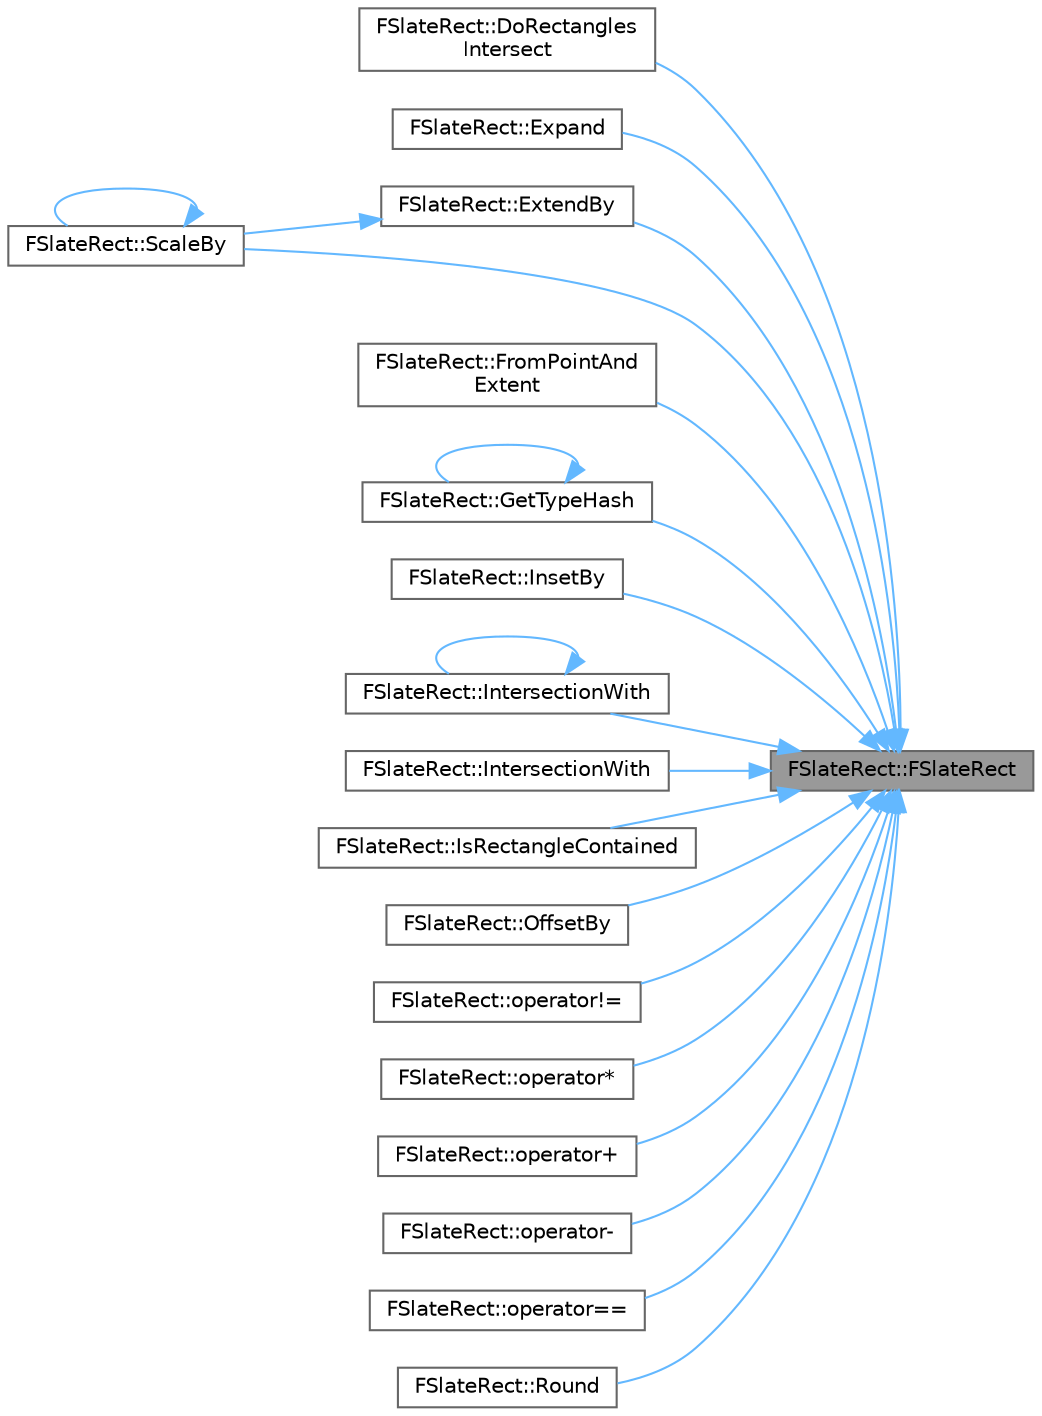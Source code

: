 digraph "FSlateRect::FSlateRect"
{
 // INTERACTIVE_SVG=YES
 // LATEX_PDF_SIZE
  bgcolor="transparent";
  edge [fontname=Helvetica,fontsize=10,labelfontname=Helvetica,labelfontsize=10];
  node [fontname=Helvetica,fontsize=10,shape=box,height=0.2,width=0.4];
  rankdir="RL";
  Node1 [id="Node000001",label="FSlateRect::FSlateRect",height=0.2,width=0.4,color="gray40", fillcolor="grey60", style="filled", fontcolor="black",tooltip=" "];
  Node1 -> Node2 [id="edge1_Node000001_Node000002",dir="back",color="steelblue1",style="solid",tooltip=" "];
  Node2 [id="Node000002",label="FSlateRect::DoRectangles\lIntersect",height=0.2,width=0.4,color="grey40", fillcolor="white", style="filled",URL="$db/d16/classFSlateRect.html#a642612118e86ac2d07f26a1c8d05a33e",tooltip="Do rectangles A and B intersect?"];
  Node1 -> Node3 [id="edge2_Node000001_Node000003",dir="back",color="steelblue1",style="solid",tooltip=" "];
  Node3 [id="Node000003",label="FSlateRect::Expand",height=0.2,width=0.4,color="grey40", fillcolor="white", style="filled",URL="$db/d16/classFSlateRect.html#a949df96c1a7de68186248137c3e531eb",tooltip="Returns the rect that encompasses both rectangles."];
  Node1 -> Node4 [id="edge3_Node000001_Node000004",dir="back",color="steelblue1",style="solid",tooltip=" "];
  Node4 [id="Node000004",label="FSlateRect::ExtendBy",height=0.2,width=0.4,color="grey40", fillcolor="white", style="filled",URL="$db/d16/classFSlateRect.html#a22107525c05d72eb1031ee64f61eb260",tooltip="Return a rectangle that is extended on each side by the amount specified in each margin."];
  Node4 -> Node5 [id="edge4_Node000004_Node000005",dir="back",color="steelblue1",style="solid",tooltip=" "];
  Node5 [id="Node000005",label="FSlateRect::ScaleBy",height=0.2,width=0.4,color="grey40", fillcolor="white", style="filled",URL="$db/d16/classFSlateRect.html#adcff7dfe0a463d38f37b4b6a225c9f00",tooltip="Return a rectangle that is scaled by the amount specified."];
  Node5 -> Node5 [id="edge5_Node000005_Node000005",dir="back",color="steelblue1",style="solid",tooltip=" "];
  Node1 -> Node6 [id="edge6_Node000001_Node000006",dir="back",color="steelblue1",style="solid",tooltip=" "];
  Node6 [id="Node000006",label="FSlateRect::FromPointAnd\lExtent",height=0.2,width=0.4,color="grey40", fillcolor="white", style="filled",URL="$db/d16/classFSlateRect.html#a87dbd4619dee9e6aa60cd0d37bcdb21e",tooltip="Creates a rect from a top left point and extent."];
  Node1 -> Node7 [id="edge7_Node000001_Node000007",dir="back",color="steelblue1",style="solid",tooltip=" "];
  Node7 [id="Node000007",label="FSlateRect::GetTypeHash",height=0.2,width=0.4,color="grey40", fillcolor="white", style="filled",URL="$db/d16/classFSlateRect.html#aed9bb9228818345fbdf72f76f954cd62",tooltip=" "];
  Node7 -> Node7 [id="edge8_Node000007_Node000007",dir="back",color="steelblue1",style="solid",tooltip=" "];
  Node1 -> Node8 [id="edge9_Node000001_Node000008",dir="back",color="steelblue1",style="solid",tooltip=" "];
  Node8 [id="Node000008",label="FSlateRect::InsetBy",height=0.2,width=0.4,color="grey40", fillcolor="white", style="filled",URL="$db/d16/classFSlateRect.html#a7fb98957af63df6683b7e100e6cad71f",tooltip="Return a rectangle that is contracted on each side by the amount specified in each margin."];
  Node1 -> Node9 [id="edge10_Node000001_Node000009",dir="back",color="steelblue1",style="solid",tooltip=" "];
  Node9 [id="Node000009",label="FSlateRect::IntersectionWith",height=0.2,width=0.4,color="grey40", fillcolor="white", style="filled",URL="$db/d16/classFSlateRect.html#ad9b47a5c950b0ee8c347875d1c323e84",tooltip="Returns the rectangle that is the intersection of this rectangle and Other."];
  Node9 -> Node9 [id="edge11_Node000009_Node000009",dir="back",color="steelblue1",style="solid",tooltip=" "];
  Node1 -> Node10 [id="edge12_Node000001_Node000010",dir="back",color="steelblue1",style="solid",tooltip=" "];
  Node10 [id="Node000010",label="FSlateRect::IntersectionWith",height=0.2,width=0.4,color="grey40", fillcolor="white", style="filled",URL="$db/d16/classFSlateRect.html#a694a651364eb0848eac51522b714a6d0",tooltip="Returns the rectangle that is the intersection of this rectangle and Other, as well as if they were o..."];
  Node1 -> Node11 [id="edge13_Node000001_Node000011",dir="back",color="steelblue1",style="solid",tooltip=" "];
  Node11 [id="Node000011",label="FSlateRect::IsRectangleContained",height=0.2,width=0.4,color="grey40", fillcolor="white", style="filled",URL="$db/d16/classFSlateRect.html#ac7d45f8c798a3603fa55c66da14e117f",tooltip="Is rectangle B contained within rectangle A?"];
  Node1 -> Node12 [id="edge14_Node000001_Node000012",dir="back",color="steelblue1",style="solid",tooltip=" "];
  Node12 [id="Node000012",label="FSlateRect::OffsetBy",height=0.2,width=0.4,color="grey40", fillcolor="white", style="filled",URL="$db/d16/classFSlateRect.html#ac154699d19710394355e356f21f2c6ba",tooltip="Return a rectangle that is offset by the amount specified ."];
  Node1 -> Node13 [id="edge15_Node000001_Node000013",dir="back",color="steelblue1",style="solid",tooltip=" "];
  Node13 [id="Node000013",label="FSlateRect::operator!=",height=0.2,width=0.4,color="grey40", fillcolor="white", style="filled",URL="$db/d16/classFSlateRect.html#af180728dfbfb63f5d60cd7699a83346f",tooltip=" "];
  Node1 -> Node14 [id="edge16_Node000001_Node000014",dir="back",color="steelblue1",style="solid",tooltip=" "];
  Node14 [id="Node000014",label="FSlateRect::operator*",height=0.2,width=0.4,color="grey40", fillcolor="white", style="filled",URL="$db/d16/classFSlateRect.html#ac29c4283077c0f6a75ef61f9fa59a1c6",tooltip=" "];
  Node1 -> Node15 [id="edge17_Node000001_Node000015",dir="back",color="steelblue1",style="solid",tooltip=" "];
  Node15 [id="Node000015",label="FSlateRect::operator+",height=0.2,width=0.4,color="grey40", fillcolor="white", style="filled",URL="$db/d16/classFSlateRect.html#a8079f3c006b69324c6cb6c86cd0649e9",tooltip=" "];
  Node1 -> Node16 [id="edge18_Node000001_Node000016",dir="back",color="steelblue1",style="solid",tooltip=" "];
  Node16 [id="Node000016",label="FSlateRect::operator-",height=0.2,width=0.4,color="grey40", fillcolor="white", style="filled",URL="$db/d16/classFSlateRect.html#a81e0985bc40edb49cc0534a064cf93da",tooltip=" "];
  Node1 -> Node17 [id="edge19_Node000001_Node000017",dir="back",color="steelblue1",style="solid",tooltip=" "];
  Node17 [id="Node000017",label="FSlateRect::operator==",height=0.2,width=0.4,color="grey40", fillcolor="white", style="filled",URL="$db/d16/classFSlateRect.html#a1ac5bc24e8c00ad16c0ba328bd4dd1b5",tooltip=" "];
  Node1 -> Node18 [id="edge20_Node000001_Node000018",dir="back",color="steelblue1",style="solid",tooltip=" "];
  Node18 [id="Node000018",label="FSlateRect::Round",height=0.2,width=0.4,color="grey40", fillcolor="white", style="filled",URL="$db/d16/classFSlateRect.html#ab75d54319488f9d86c92c882adb41cdc",tooltip="Rounds the Left, Top, Right and Bottom fields and returns a new FSlateRect with rounded components."];
  Node1 -> Node5 [id="edge21_Node000001_Node000005",dir="back",color="steelblue1",style="solid",tooltip=" "];
}

